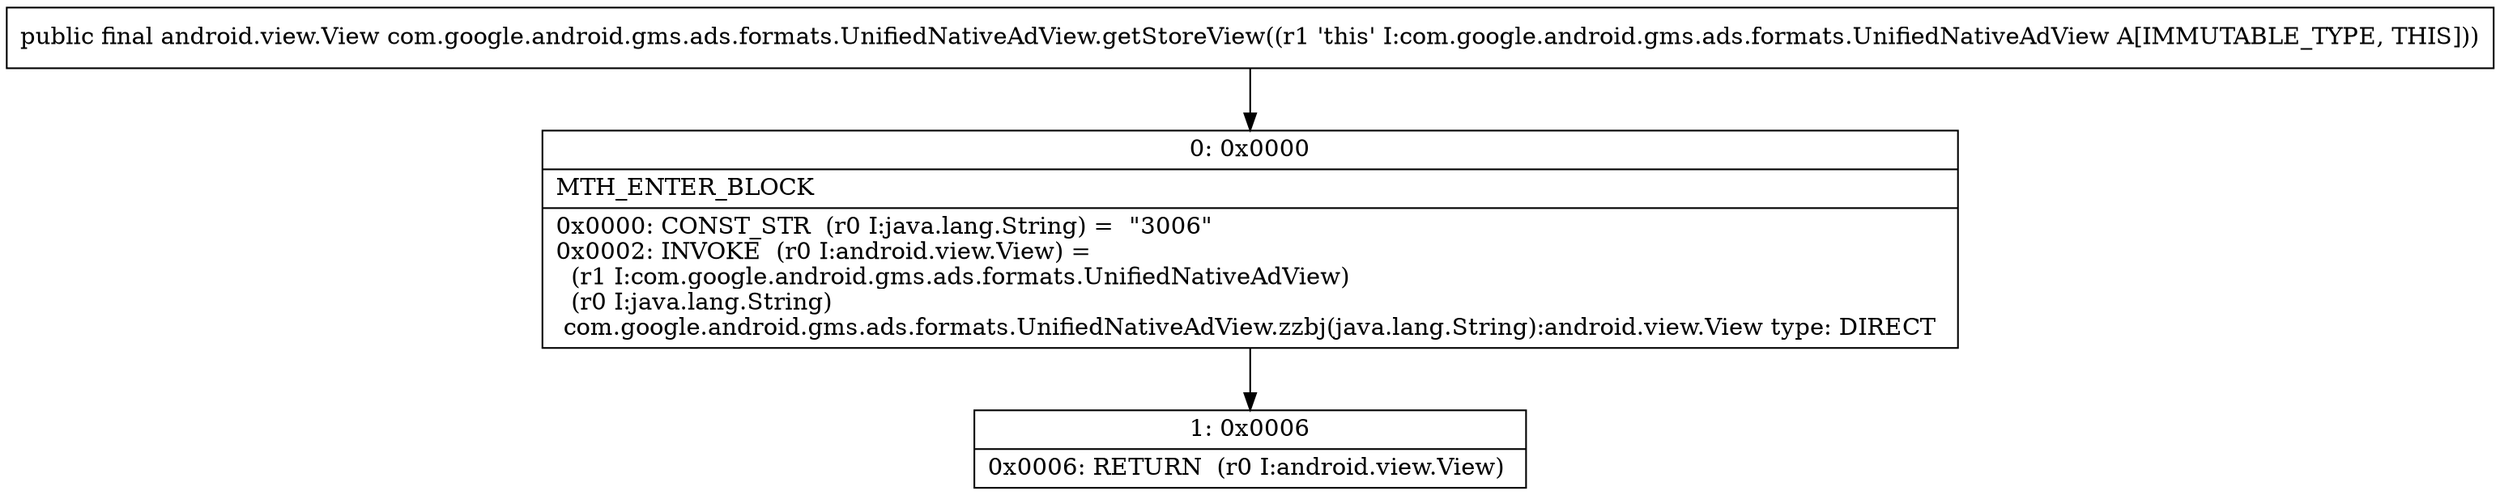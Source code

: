 digraph "CFG forcom.google.android.gms.ads.formats.UnifiedNativeAdView.getStoreView()Landroid\/view\/View;" {
Node_0 [shape=record,label="{0\:\ 0x0000|MTH_ENTER_BLOCK\l|0x0000: CONST_STR  (r0 I:java.lang.String) =  \"3006\" \l0x0002: INVOKE  (r0 I:android.view.View) = \l  (r1 I:com.google.android.gms.ads.formats.UnifiedNativeAdView)\l  (r0 I:java.lang.String)\l com.google.android.gms.ads.formats.UnifiedNativeAdView.zzbj(java.lang.String):android.view.View type: DIRECT \l}"];
Node_1 [shape=record,label="{1\:\ 0x0006|0x0006: RETURN  (r0 I:android.view.View) \l}"];
MethodNode[shape=record,label="{public final android.view.View com.google.android.gms.ads.formats.UnifiedNativeAdView.getStoreView((r1 'this' I:com.google.android.gms.ads.formats.UnifiedNativeAdView A[IMMUTABLE_TYPE, THIS])) }"];
MethodNode -> Node_0;
Node_0 -> Node_1;
}

